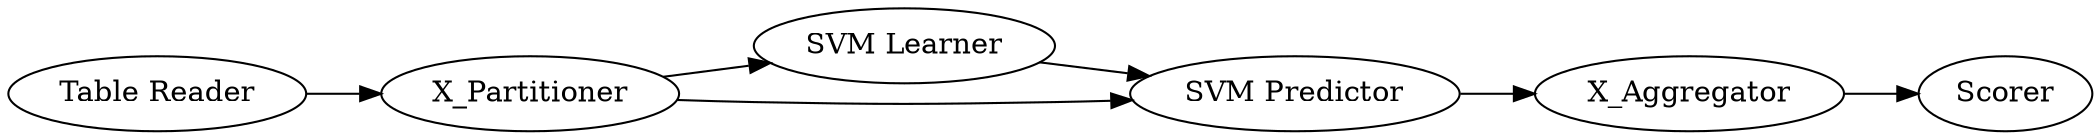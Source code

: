 digraph {
	"-525890159511846339_19" [label="SVM Learner"]
	"-525890159511846339_18" [label="SVM Predictor"]
	"6210450593368756580_18" [label="Table Reader"]
	"-525890159511846339_2" [label=X_Partitioner]
	"-525890159511846339_1" [label=X_Aggregator]
	"6210450593368756580_19" [label=Scorer]
	"-525890159511846339_2" -> "-525890159511846339_19"
	"-525890159511846339_19" -> "-525890159511846339_18"
	"-525890159511846339_2" -> "-525890159511846339_18"
	"6210450593368756580_18" -> "-525890159511846339_2"
	"-525890159511846339_18" -> "-525890159511846339_1"
	"-525890159511846339_1" -> "6210450593368756580_19"
	rankdir=LR
}
